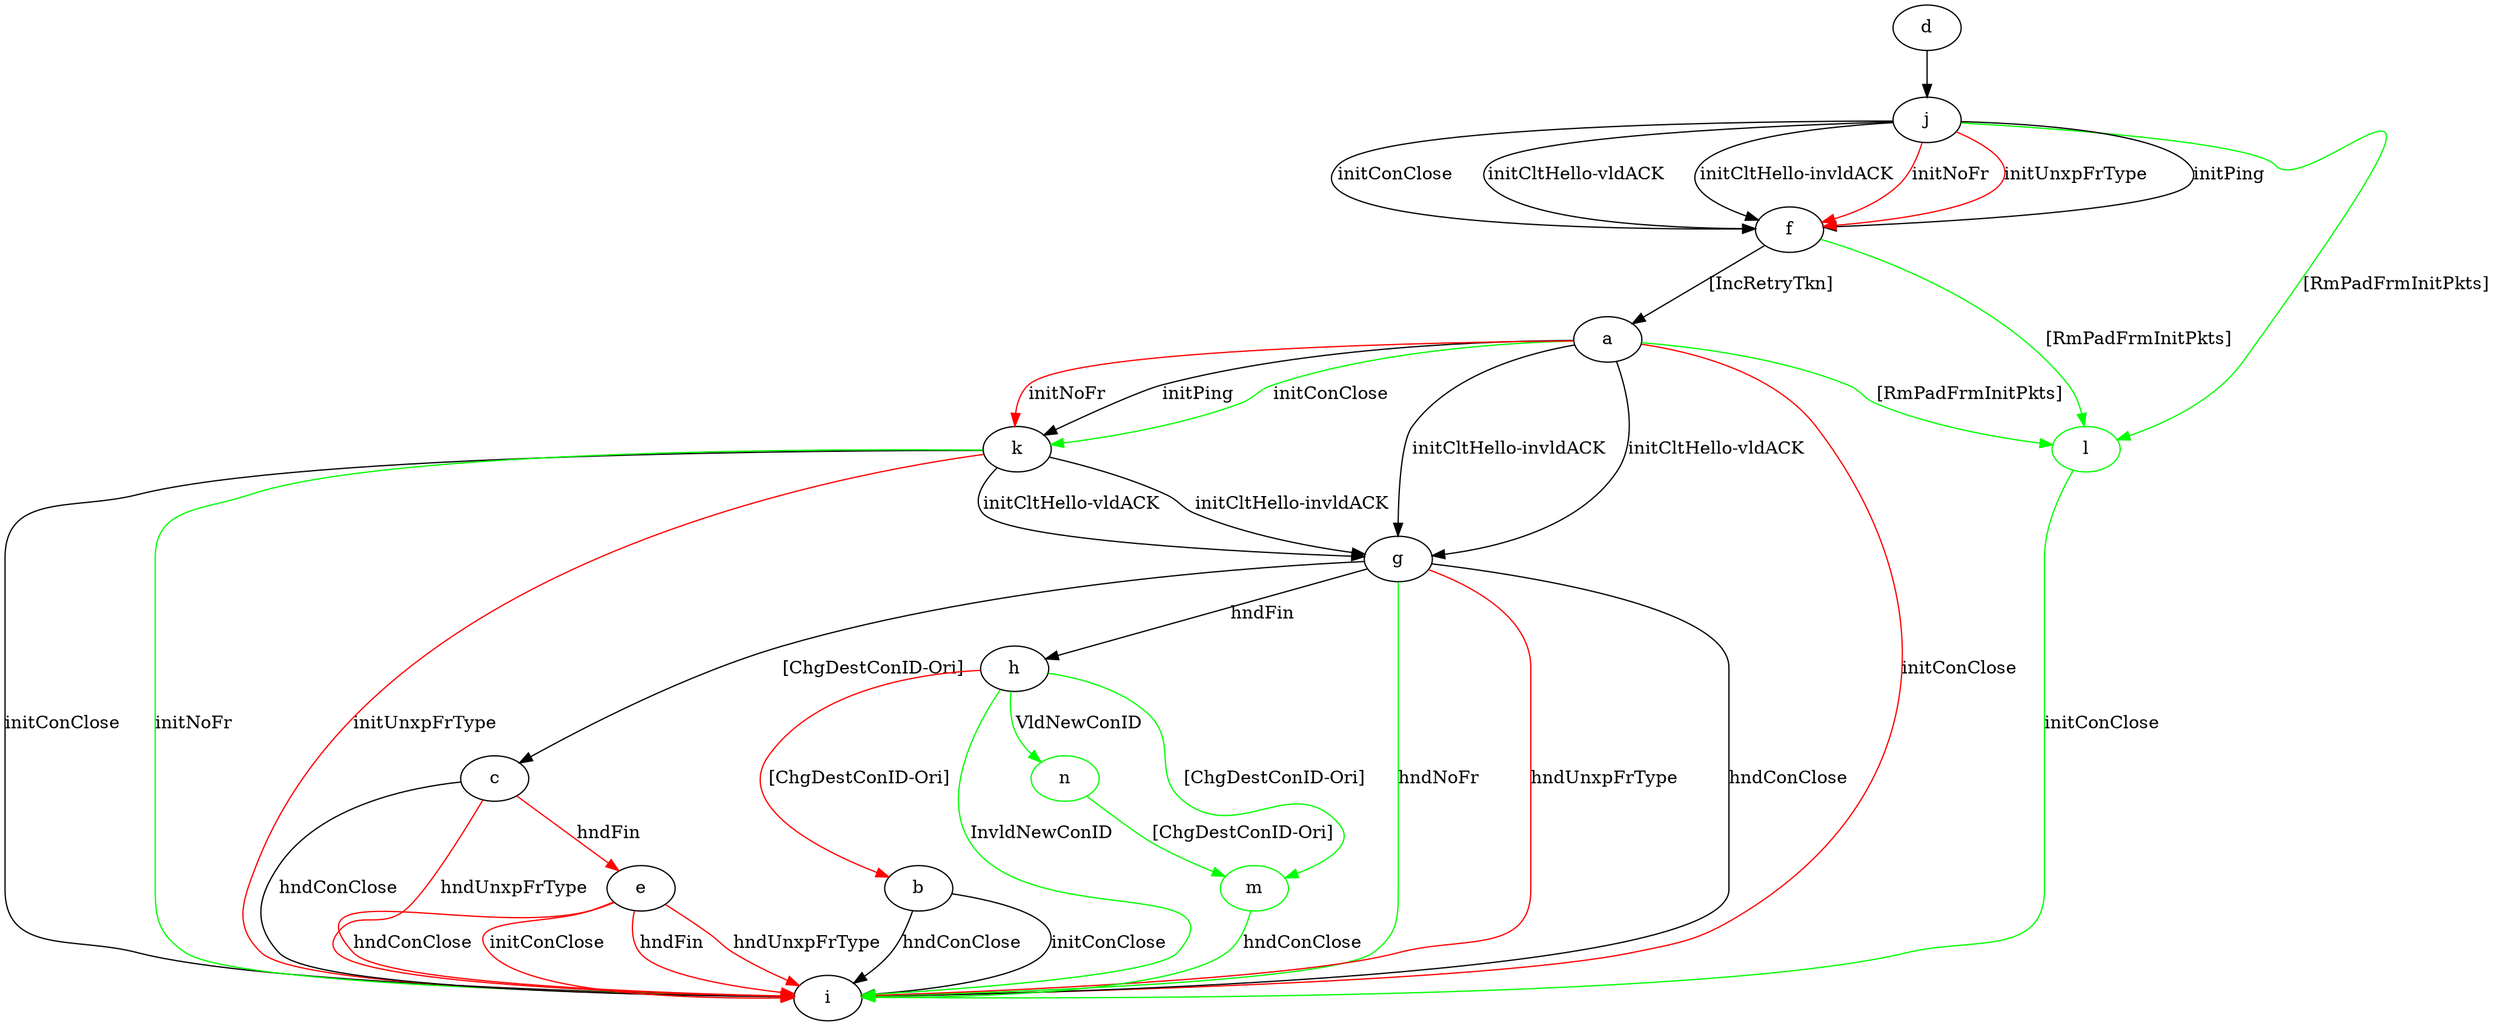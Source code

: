 digraph "" {
	a -> g	[key=0,
		label="initCltHello-vldACK "];
	a -> g	[key=1,
		label="initCltHello-invldACK "];
	a -> i	[key=0,
		color=red,
		label="initConClose "];
	a -> k	[key=0,
		label="initPing "];
	a -> k	[key=1,
		color=green,
		label="initConClose "];
	a -> k	[key=2,
		color=red,
		label="initNoFr "];
	l	[color=green];
	a -> l	[key=0,
		color=green,
		label="[RmPadFrmInitPkts] "];
	b -> i	[key=0,
		label="initConClose "];
	b -> i	[key=1,
		label="hndConClose "];
	c -> e	[key=0,
		color=red,
		label="hndFin "];
	c -> i	[key=0,
		label="hndConClose "];
	c -> i	[key=1,
		color=red,
		label="hndUnxpFrType "];
	d -> j	[key=0];
	e -> i	[key=0,
		color=red,
		label="initConClose "];
	e -> i	[key=1,
		color=red,
		label="hndFin "];
	e -> i	[key=2,
		color=red,
		label="hndUnxpFrType "];
	e -> i	[key=3,
		color=red,
		label="hndConClose "];
	f -> a	[key=0,
		label="[IncRetryTkn] "];
	f -> l	[key=0,
		color=green,
		label="[RmPadFrmInitPkts] "];
	g -> c	[key=0,
		label="[ChgDestConID-Ori] "];
	g -> h	[key=0,
		label="hndFin "];
	g -> i	[key=0,
		label="hndConClose "];
	g -> i	[key=1,
		color=green,
		label="hndNoFr "];
	g -> i	[key=2,
		color=red,
		label="hndUnxpFrType "];
	h -> b	[key=0,
		color=red,
		label="[ChgDestConID-Ori] "];
	h -> i	[key=0,
		color=green,
		label="InvldNewConID "];
	m	[color=green];
	h -> m	[key=0,
		color=green,
		label="[ChgDestConID-Ori] "];
	n	[color=green];
	h -> n	[key=0,
		color=green,
		label="VldNewConID "];
	j -> f	[key=0,
		label="initPing "];
	j -> f	[key=1,
		label="initConClose "];
	j -> f	[key=2,
		label="initCltHello-vldACK "];
	j -> f	[key=3,
		label="initCltHello-invldACK "];
	j -> f	[key=4,
		color=red,
		label="initNoFr "];
	j -> f	[key=5,
		color=red,
		label="initUnxpFrType "];
	j -> l	[key=0,
		color=green,
		label="[RmPadFrmInitPkts] "];
	k -> g	[key=0,
		label="initCltHello-vldACK "];
	k -> g	[key=1,
		label="initCltHello-invldACK "];
	k -> i	[key=0,
		label="initConClose "];
	k -> i	[key=1,
		color=green,
		label="initNoFr "];
	k -> i	[key=2,
		color=red,
		label="initUnxpFrType "];
	l -> i	[key=0,
		color=green,
		label="initConClose "];
	m -> i	[key=0,
		color=green,
		label="hndConClose "];
	n -> m	[key=0,
		color=green,
		label="[ChgDestConID-Ori] "];
}
